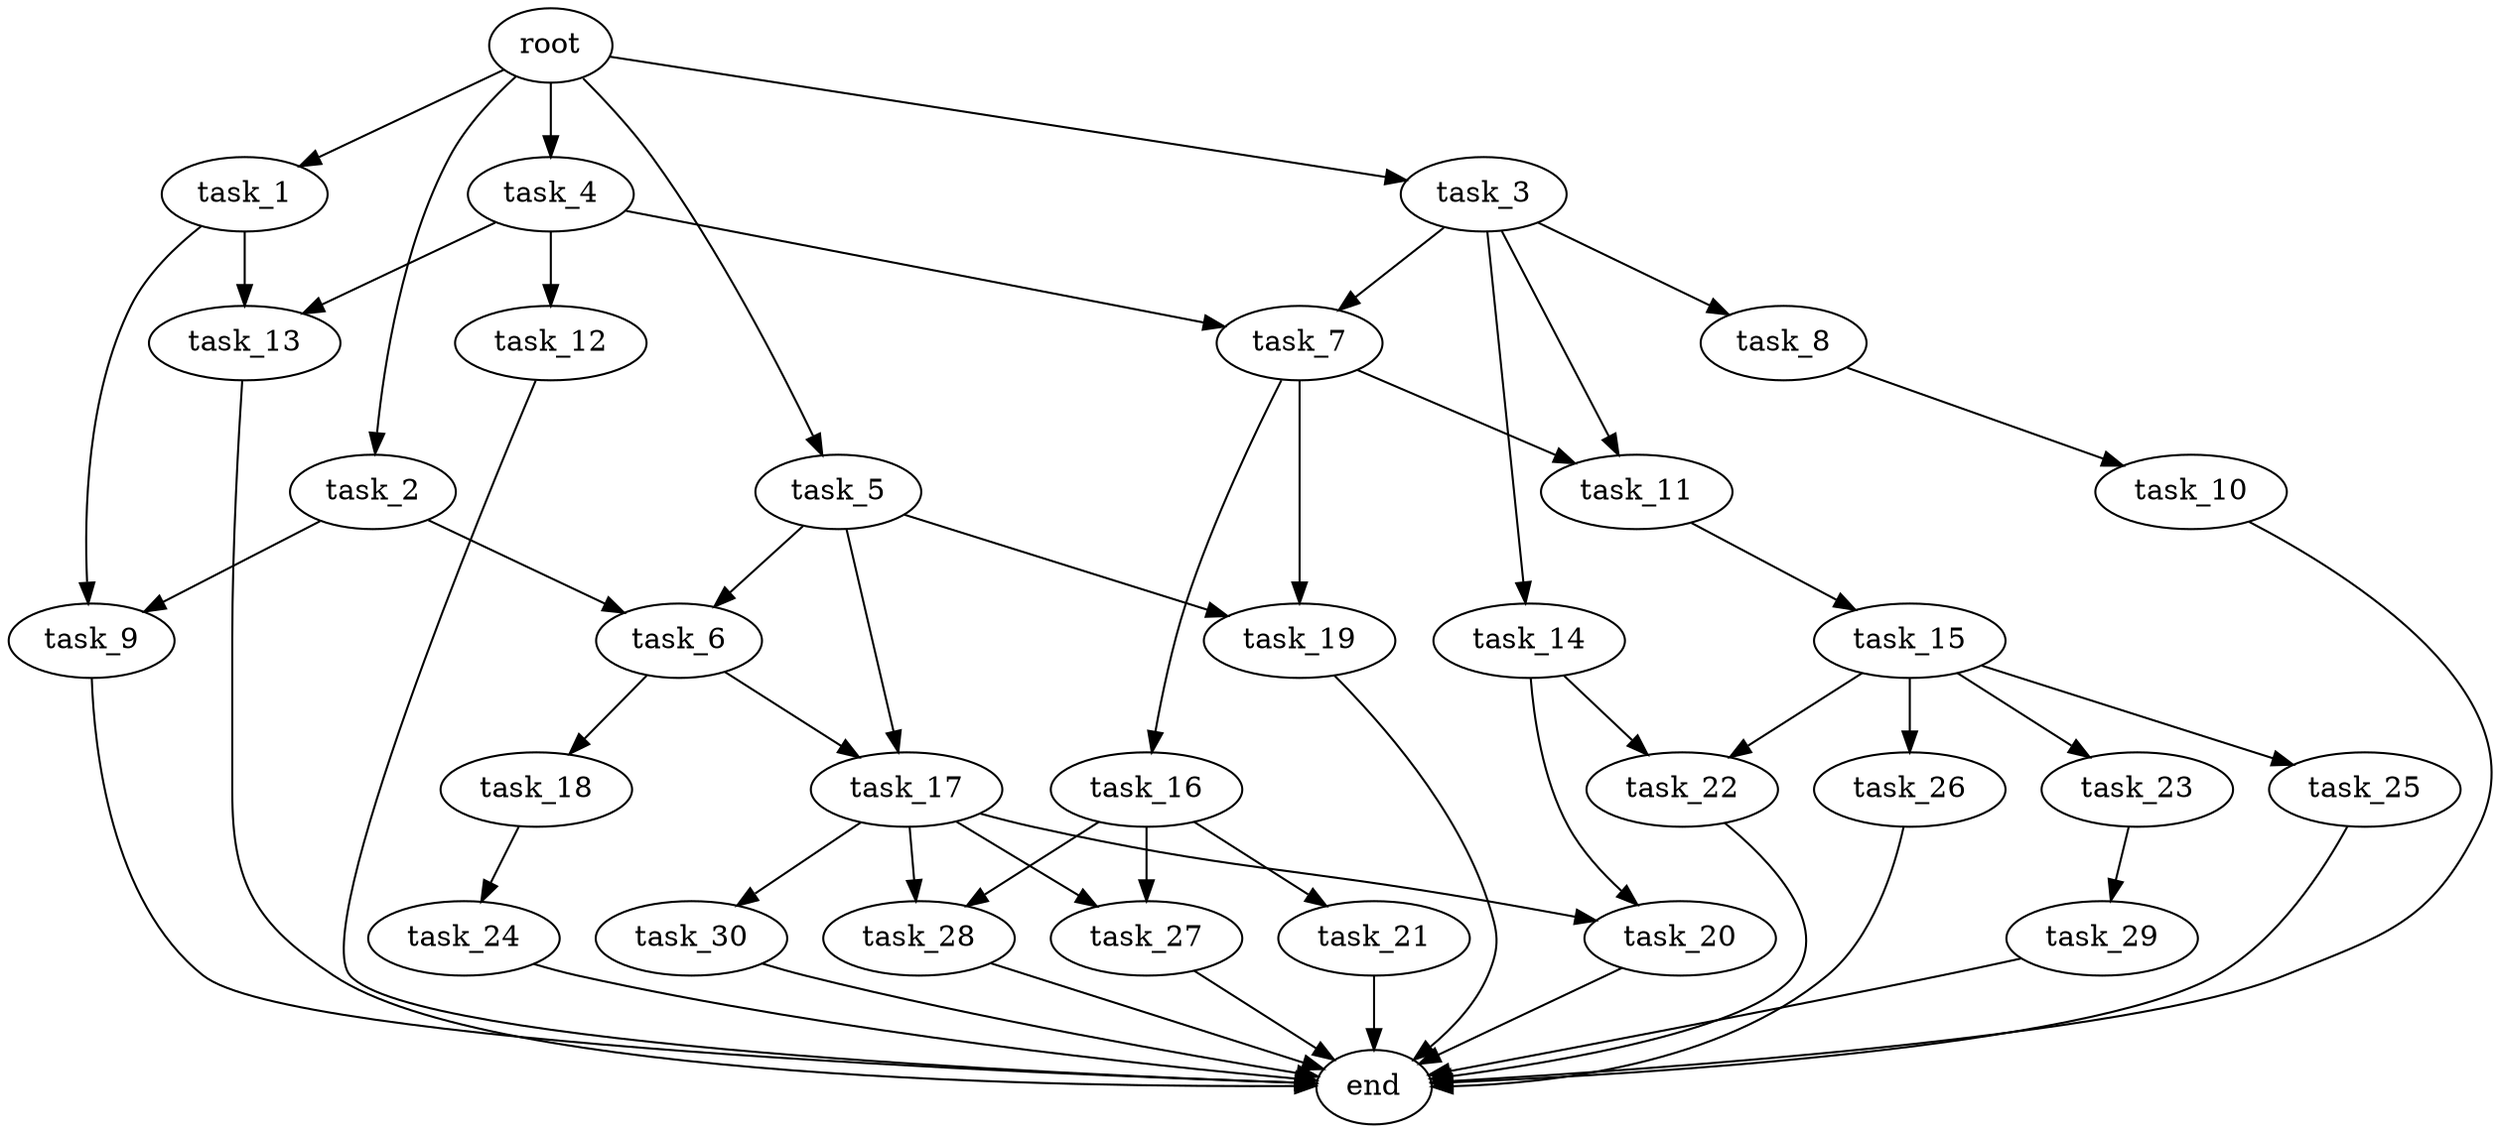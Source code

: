 digraph G {
  root [size="0.000000e+00"];
  task_1 [size="2.524016e+10"];
  task_2 [size="3.375280e+10"];
  task_3 [size="2.962148e+10"];
  task_4 [size="8.191874e+10"];
  task_5 [size="5.427942e+10"];
  task_6 [size="1.788103e+10"];
  task_7 [size="3.569497e+10"];
  task_8 [size="1.761724e+09"];
  task_9 [size="3.247001e+10"];
  task_10 [size="6.360191e+10"];
  task_11 [size="5.958193e+10"];
  task_12 [size="3.573088e+10"];
  task_13 [size="3.670869e+09"];
  task_14 [size="7.387064e+10"];
  task_15 [size="2.487019e+10"];
  task_16 [size="8.413845e+09"];
  task_17 [size="9.466312e+09"];
  task_18 [size="7.268147e+10"];
  task_19 [size="6.329567e+10"];
  task_20 [size="4.311574e+10"];
  task_21 [size="2.747688e+10"];
  task_22 [size="9.718556e+10"];
  task_23 [size="6.890231e+10"];
  task_24 [size="2.441763e+10"];
  task_25 [size="8.255889e+10"];
  task_26 [size="8.349344e+10"];
  task_27 [size="7.327145e+10"];
  task_28 [size="5.236064e+10"];
  task_29 [size="4.584737e+10"];
  task_30 [size="7.662849e+09"];
  end [size="0.000000e+00"];

  root -> task_1 [size="1.000000e-12"];
  root -> task_2 [size="1.000000e-12"];
  root -> task_3 [size="1.000000e-12"];
  root -> task_4 [size="1.000000e-12"];
  root -> task_5 [size="1.000000e-12"];
  task_1 -> task_9 [size="1.623500e+08"];
  task_1 -> task_13 [size="1.835434e+07"];
  task_2 -> task_6 [size="8.940515e+07"];
  task_2 -> task_9 [size="1.623500e+08"];
  task_3 -> task_7 [size="1.784748e+08"];
  task_3 -> task_8 [size="1.761724e+07"];
  task_3 -> task_11 [size="2.979097e+08"];
  task_3 -> task_14 [size="7.387064e+08"];
  task_4 -> task_7 [size="1.784748e+08"];
  task_4 -> task_12 [size="3.573088e+08"];
  task_4 -> task_13 [size="1.835434e+07"];
  task_5 -> task_6 [size="8.940515e+07"];
  task_5 -> task_17 [size="4.733156e+07"];
  task_5 -> task_19 [size="3.164784e+08"];
  task_6 -> task_17 [size="4.733156e+07"];
  task_6 -> task_18 [size="7.268147e+08"];
  task_7 -> task_11 [size="2.979097e+08"];
  task_7 -> task_16 [size="8.413845e+07"];
  task_7 -> task_19 [size="3.164784e+08"];
  task_8 -> task_10 [size="6.360191e+08"];
  task_9 -> end [size="1.000000e-12"];
  task_10 -> end [size="1.000000e-12"];
  task_11 -> task_15 [size="2.487019e+08"];
  task_12 -> end [size="1.000000e-12"];
  task_13 -> end [size="1.000000e-12"];
  task_14 -> task_20 [size="2.155787e+08"];
  task_14 -> task_22 [size="4.859278e+08"];
  task_15 -> task_22 [size="4.859278e+08"];
  task_15 -> task_23 [size="6.890231e+08"];
  task_15 -> task_25 [size="8.255889e+08"];
  task_15 -> task_26 [size="8.349344e+08"];
  task_16 -> task_21 [size="2.747688e+08"];
  task_16 -> task_27 [size="3.663573e+08"];
  task_16 -> task_28 [size="2.618032e+08"];
  task_17 -> task_20 [size="2.155787e+08"];
  task_17 -> task_27 [size="3.663573e+08"];
  task_17 -> task_28 [size="2.618032e+08"];
  task_17 -> task_30 [size="7.662849e+07"];
  task_18 -> task_24 [size="2.441763e+08"];
  task_19 -> end [size="1.000000e-12"];
  task_20 -> end [size="1.000000e-12"];
  task_21 -> end [size="1.000000e-12"];
  task_22 -> end [size="1.000000e-12"];
  task_23 -> task_29 [size="4.584737e+08"];
  task_24 -> end [size="1.000000e-12"];
  task_25 -> end [size="1.000000e-12"];
  task_26 -> end [size="1.000000e-12"];
  task_27 -> end [size="1.000000e-12"];
  task_28 -> end [size="1.000000e-12"];
  task_29 -> end [size="1.000000e-12"];
  task_30 -> end [size="1.000000e-12"];
}
